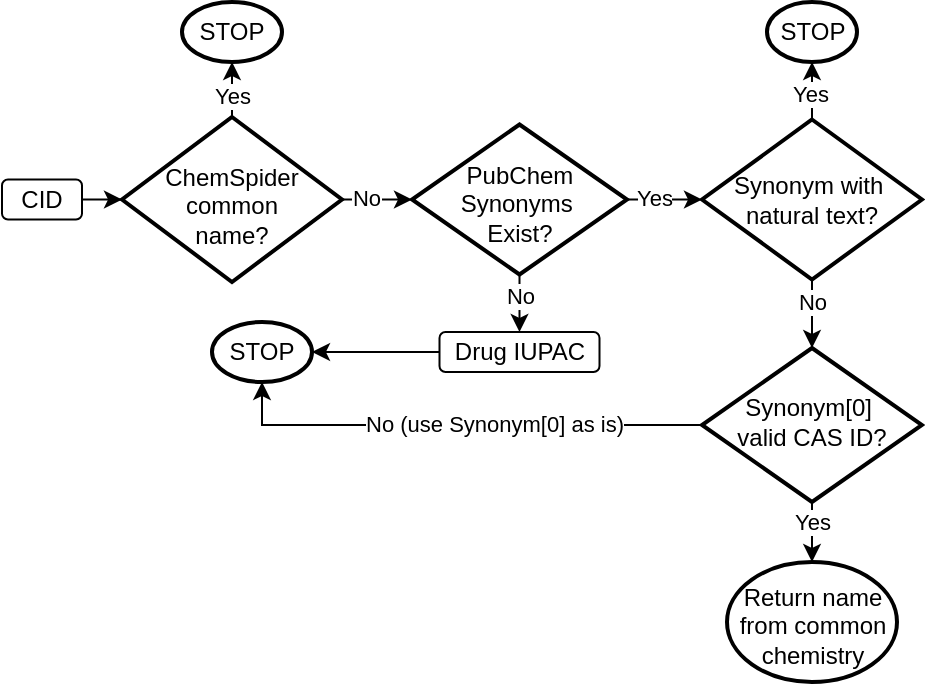<mxfile version="26.2.13">
  <diagram name="Page-1" id="vAW4J4mqvnGaWX5bRlWC">
    <mxGraphModel dx="1141" dy="643" grid="1" gridSize="10" guides="1" tooltips="1" connect="1" arrows="1" fold="1" page="1" pageScale="1" pageWidth="850" pageHeight="1100" math="0" shadow="0">
      <root>
        <mxCell id="0" />
        <mxCell id="1" parent="0" />
        <mxCell id="Uy3lI1QR91sRQGA1Y9nR-1" value="CID" style="rounded=1;whiteSpace=wrap;html=1;" vertex="1" parent="1">
          <mxGeometry x="320" y="158.75" width="40" height="20" as="geometry" />
        </mxCell>
        <mxCell id="Uy3lI1QR91sRQGA1Y9nR-72" style="edgeStyle=orthogonalEdgeStyle;rounded=0;orthogonalLoop=1;jettySize=auto;html=1;entryX=0.5;entryY=0;entryDx=0;entryDy=0;" edge="1" parent="1" source="Uy3lI1QR91sRQGA1Y9nR-34" target="Uy3lI1QR91sRQGA1Y9nR-38">
          <mxGeometry relative="1" as="geometry" />
        </mxCell>
        <mxCell id="Uy3lI1QR91sRQGA1Y9nR-73" value="Yes" style="edgeLabel;html=1;align=center;verticalAlign=middle;resizable=0;points=[];" vertex="1" connectable="0" parent="Uy3lI1QR91sRQGA1Y9nR-72">
          <mxGeometry x="-0.426" y="1" relative="1" as="geometry">
            <mxPoint x="-1" y="-5" as="offset" />
          </mxGeometry>
        </mxCell>
        <mxCell id="Uy3lI1QR91sRQGA1Y9nR-76" style="edgeStyle=orthogonalEdgeStyle;rounded=0;orthogonalLoop=1;jettySize=auto;html=1;exitX=0;exitY=0.5;exitDx=0;exitDy=0;exitPerimeter=0;entryX=0.5;entryY=1;entryDx=0;entryDy=0;" edge="1" parent="1" source="Uy3lI1QR91sRQGA1Y9nR-34" target="Uy3lI1QR91sRQGA1Y9nR-45">
          <mxGeometry relative="1" as="geometry" />
        </mxCell>
        <mxCell id="Uy3lI1QR91sRQGA1Y9nR-77" value="No (use Synonym[0] as is)" style="edgeLabel;html=1;align=center;verticalAlign=middle;resizable=0;points=[];" vertex="1" connectable="0" parent="Uy3lI1QR91sRQGA1Y9nR-76">
          <mxGeometry x="-0.139" y="1" relative="1" as="geometry">
            <mxPoint y="-2" as="offset" />
          </mxGeometry>
        </mxCell>
        <mxCell id="Uy3lI1QR91sRQGA1Y9nR-34" value="&lt;div&gt;Synonym[0]&amp;nbsp;&lt;/div&gt;&lt;div&gt;valid CAS ID?&lt;/div&gt;" style="strokeWidth=2;html=1;shape=mxgraph.flowchart.decision;whiteSpace=wrap;spacingTop=-4;" vertex="1" parent="1">
          <mxGeometry x="670" y="243" width="110" height="77" as="geometry" />
        </mxCell>
        <mxCell id="Uy3lI1QR91sRQGA1Y9nR-38" value="Return name from common chemistry " style="ellipse;whiteSpace=wrap;html=1;strokeWidth=2;spacingTop=3;" vertex="1" parent="1">
          <mxGeometry x="682.5" y="350" width="85" height="60" as="geometry" />
        </mxCell>
        <mxCell id="Uy3lI1QR91sRQGA1Y9nR-44" value="" style="edgeStyle=orthogonalEdgeStyle;rounded=0;orthogonalLoop=1;jettySize=auto;html=1;" edge="1" parent="1" source="Uy3lI1QR91sRQGA1Y9nR-41" target="Uy3lI1QR91sRQGA1Y9nR-45">
          <mxGeometry relative="1" as="geometry">
            <mxPoint x="490" y="290" as="targetPoint" />
          </mxGeometry>
        </mxCell>
        <mxCell id="Uy3lI1QR91sRQGA1Y9nR-41" value="Drug IUPAC " style="rounded=1;whiteSpace=wrap;html=1;" vertex="1" parent="1">
          <mxGeometry x="538.75" y="235" width="80" height="20" as="geometry" />
        </mxCell>
        <mxCell id="Uy3lI1QR91sRQGA1Y9nR-45" value="STOP" style="ellipse;whiteSpace=wrap;html=1;strokeWidth=2;" vertex="1" parent="1">
          <mxGeometry x="425" y="230" width="50" height="30" as="geometry" />
        </mxCell>
        <mxCell id="Uy3lI1QR91sRQGA1Y9nR-46" value="&lt;div&gt;ChemSpider&lt;/div&gt;&lt;div&gt;common &lt;br&gt;name?&lt;/div&gt;" style="strokeWidth=2;html=1;shape=mxgraph.flowchart.decision;whiteSpace=wrap;spacingTop=6;" vertex="1" parent="1">
          <mxGeometry x="380" y="127.5" width="110" height="82.5" as="geometry" />
        </mxCell>
        <mxCell id="Uy3lI1QR91sRQGA1Y9nR-50" value="" style="edgeStyle=orthogonalEdgeStyle;rounded=0;orthogonalLoop=1;jettySize=auto;html=1;exitX=0.5;exitY=0;exitDx=0;exitDy=0;exitPerimeter=0;" edge="1" target="Uy3lI1QR91sRQGA1Y9nR-52" parent="1" source="Uy3lI1QR91sRQGA1Y9nR-46">
          <mxGeometry relative="1" as="geometry">
            <mxPoint x="450" y="115" as="sourcePoint" />
          </mxGeometry>
        </mxCell>
        <mxCell id="Uy3lI1QR91sRQGA1Y9nR-51" value="Yes" style="edgeLabel;html=1;align=center;verticalAlign=middle;resizable=0;points=[];" vertex="1" connectable="0" parent="Uy3lI1QR91sRQGA1Y9nR-50">
          <mxGeometry x="-0.422" relative="1" as="geometry">
            <mxPoint y="4" as="offset" />
          </mxGeometry>
        </mxCell>
        <mxCell id="Uy3lI1QR91sRQGA1Y9nR-52" value="STOP" style="ellipse;whiteSpace=wrap;html=1;strokeWidth=2;" vertex="1" parent="1">
          <mxGeometry x="410" y="70" width="50" height="30" as="geometry" />
        </mxCell>
        <mxCell id="Uy3lI1QR91sRQGA1Y9nR-66" style="edgeStyle=orthogonalEdgeStyle;rounded=0;orthogonalLoop=1;jettySize=auto;html=1;entryX=0.5;entryY=0;entryDx=0;entryDy=0;" edge="1" parent="1" source="Uy3lI1QR91sRQGA1Y9nR-55" target="Uy3lI1QR91sRQGA1Y9nR-41">
          <mxGeometry relative="1" as="geometry" />
        </mxCell>
        <mxCell id="Uy3lI1QR91sRQGA1Y9nR-68" value="No" style="edgeLabel;html=1;align=center;verticalAlign=middle;resizable=0;points=[];" vertex="1" connectable="0" parent="Uy3lI1QR91sRQGA1Y9nR-66">
          <mxGeometry x="-0.095" y="2" relative="1" as="geometry">
            <mxPoint x="-2" y="-3" as="offset" />
          </mxGeometry>
        </mxCell>
        <mxCell id="Uy3lI1QR91sRQGA1Y9nR-55" value="&lt;div&gt;PubChem&lt;/div&gt;&lt;div&gt;Synonyms&amp;nbsp;&lt;/div&gt;&lt;div&gt;Exist?&lt;/div&gt;" style="strokeWidth=2;html=1;shape=mxgraph.flowchart.decision;whiteSpace=wrap;spacingTop=4;" vertex="1" parent="1">
          <mxGeometry x="525" y="131.25" width="107.5" height="75" as="geometry" />
        </mxCell>
        <mxCell id="Uy3lI1QR91sRQGA1Y9nR-60" value="" style="edgeStyle=orthogonalEdgeStyle;rounded=0;orthogonalLoop=1;jettySize=auto;html=1;" edge="1" parent="1" source="Uy3lI1QR91sRQGA1Y9nR-56" target="Uy3lI1QR91sRQGA1Y9nR-59">
          <mxGeometry relative="1" as="geometry" />
        </mxCell>
        <mxCell id="Uy3lI1QR91sRQGA1Y9nR-61" value="Yes" style="edgeLabel;html=1;align=center;verticalAlign=middle;resizable=0;points=[];" vertex="1" connectable="0" parent="Uy3lI1QR91sRQGA1Y9nR-60">
          <mxGeometry x="-0.092" y="1" relative="1" as="geometry">
            <mxPoint x="-2" y="4" as="offset" />
          </mxGeometry>
        </mxCell>
        <mxCell id="Uy3lI1QR91sRQGA1Y9nR-56" value="&lt;div&gt;Synonym with&amp;nbsp;&lt;/div&gt;&lt;div&gt;natural text?&lt;/div&gt;" style="strokeWidth=2;html=1;shape=mxgraph.flowchart.decision;whiteSpace=wrap;" vertex="1" parent="1">
          <mxGeometry x="670" y="128.75" width="110" height="80" as="geometry" />
        </mxCell>
        <mxCell id="Uy3lI1QR91sRQGA1Y9nR-58" style="edgeStyle=orthogonalEdgeStyle;rounded=0;orthogonalLoop=1;jettySize=auto;html=1;entryX=0;entryY=0.5;entryDx=0;entryDy=0;entryPerimeter=0;" edge="1" parent="1" source="Uy3lI1QR91sRQGA1Y9nR-55" target="Uy3lI1QR91sRQGA1Y9nR-56">
          <mxGeometry relative="1" as="geometry" />
        </mxCell>
        <mxCell id="Uy3lI1QR91sRQGA1Y9nR-64" value="Yes" style="edgeLabel;html=1;align=center;verticalAlign=middle;resizable=0;points=[];" vertex="1" connectable="0" parent="Uy3lI1QR91sRQGA1Y9nR-58">
          <mxGeometry x="0.186" y="1" relative="1" as="geometry">
            <mxPoint x="-7" as="offset" />
          </mxGeometry>
        </mxCell>
        <mxCell id="Uy3lI1QR91sRQGA1Y9nR-59" value="STOP" style="ellipse;whiteSpace=wrap;html=1;strokeWidth=2;" vertex="1" parent="1">
          <mxGeometry x="702.5" y="70" width="45" height="30" as="geometry" />
        </mxCell>
        <mxCell id="Uy3lI1QR91sRQGA1Y9nR-62" style="edgeStyle=orthogonalEdgeStyle;rounded=0;orthogonalLoop=1;jettySize=auto;html=1;" edge="1" parent="1" source="Uy3lI1QR91sRQGA1Y9nR-56" target="Uy3lI1QR91sRQGA1Y9nR-34">
          <mxGeometry relative="1" as="geometry" />
        </mxCell>
        <mxCell id="Uy3lI1QR91sRQGA1Y9nR-69" value="No" style="edgeLabel;html=1;align=center;verticalAlign=middle;resizable=0;points=[];" vertex="1" connectable="0" parent="Uy3lI1QR91sRQGA1Y9nR-62">
          <mxGeometry x="-0.25" relative="1" as="geometry">
            <mxPoint y="-6" as="offset" />
          </mxGeometry>
        </mxCell>
        <mxCell id="Uy3lI1QR91sRQGA1Y9nR-65" style="edgeStyle=orthogonalEdgeStyle;rounded=0;orthogonalLoop=1;jettySize=auto;html=1;entryX=0;entryY=0.5;entryDx=0;entryDy=0;entryPerimeter=0;" edge="1" parent="1" source="Uy3lI1QR91sRQGA1Y9nR-46" target="Uy3lI1QR91sRQGA1Y9nR-55">
          <mxGeometry relative="1" as="geometry" />
        </mxCell>
        <mxCell id="Uy3lI1QR91sRQGA1Y9nR-67" value="No" style="edgeLabel;html=1;align=center;verticalAlign=middle;resizable=0;points=[];" vertex="1" connectable="0" parent="Uy3lI1QR91sRQGA1Y9nR-65">
          <mxGeometry x="-0.64" y="1" relative="1" as="geometry">
            <mxPoint x="5" as="offset" />
          </mxGeometry>
        </mxCell>
        <mxCell id="Uy3lI1QR91sRQGA1Y9nR-70" style="edgeStyle=orthogonalEdgeStyle;rounded=0;orthogonalLoop=1;jettySize=auto;html=1;entryX=0;entryY=0.5;entryDx=0;entryDy=0;entryPerimeter=0;" edge="1" parent="1" source="Uy3lI1QR91sRQGA1Y9nR-1" target="Uy3lI1QR91sRQGA1Y9nR-46">
          <mxGeometry relative="1" as="geometry" />
        </mxCell>
      </root>
    </mxGraphModel>
  </diagram>
</mxfile>

